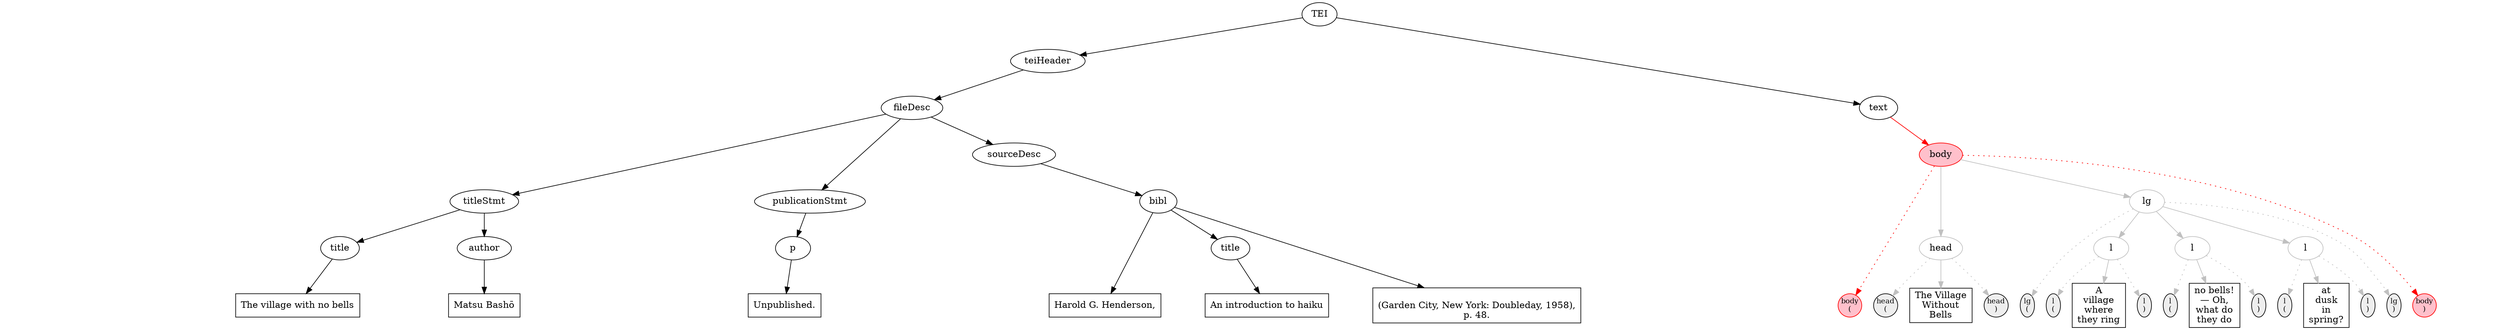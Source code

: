 digraph { 
  node [ordering=out]; 
  subgraph { 
    rank=same; 
// TEI_0 is past at 
start_TEI_0 [label="TEI\n(", shape=ellipse, width=0.3, margin=0, fontsize=11, color=transparent, style=invis, fillcolor="#EEEEEE"];
end_TEI_0 [label="TEI\n)", shape=ellipse, width=0.3, margin=0, fontsize=11, color=transparent, style=invis, fillcolor="#EEEEEE"];
// pcd1 is past at 
// teiHeader_0 is past at 
start_teiHeader_0 [label="teiHeader\n(", shape=ellipse, width=0.3, margin=0, fontsize=11, color=transparent, style=invis, fillcolor="#EEEEEE"];
end_teiHeader_0 [label="teiHeader\n)", shape=ellipse, width=0.3, margin=0, fontsize=11, color=transparent, style=invis, fillcolor="#EEEEEE"];
// pcd2 is past at 
// fileDesc_0 is past at 
start_fileDesc_0 [label="fileDesc\n(", shape=ellipse, width=0.3, margin=0, fontsize=11, color=transparent, style=invis, fillcolor="#EEEEEE"];
end_fileDesc_0 [label="fileDesc\n)", shape=ellipse, width=0.3, margin=0, fontsize=11, color=transparent, style=invis, fillcolor="#EEEEEE"];
// pcd3 is past at 
// titleStmt_0 is past at 
start_titleStmt_0 [label="titleStmt\n(", shape=ellipse, width=0.3, margin=0, fontsize=11, color=transparent, style=invis, fillcolor="#EEEEEE"];
end_titleStmt_0 [label="titleStmt\n)", shape=ellipse, width=0.3, margin=0, fontsize=11, color=transparent, style=invis, fillcolor="#EEEEEE"];
// pcd4 is past at 
// title_0 is past at 
start_title_0 [label="title\n(", shape=ellipse, width=0.3, margin=0, fontsize=11, color=transparent, style=invis, fillcolor="#EEEEEE"];
end_title_0 [label="title\n)", shape=ellipse, width=0.3, margin=0, fontsize=11, color=transparent, style=invis, fillcolor="#EEEEEE"];
// pcd5 is past at 
pcd5 [shape=box, label="The village with no bells", color=black];
// pcd6 is past at 
// author_1 is past at 
start_author_1 [label="author\n(", shape=ellipse, width=0.3, margin=0, fontsize=11, color=transparent, style=invis, fillcolor="#EEEEEE"];
end_author_1 [label="author\n)", shape=ellipse, width=0.3, margin=0, fontsize=11, color=transparent, style=invis, fillcolor="#EEEEEE"];
// pcd7 is past at 
pcd7 [shape=box, label="Matsu Bashō", color=black];
// pcd8 is past at 
// pcd9 is past at 
// publicationStmt_3 is past at 
start_publicationStmt_3 [label="publicationStmt\n(", shape=ellipse, width=0.3, margin=0, fontsize=11, color=transparent, style=invis, fillcolor="#EEEEEE"];
end_publicationStmt_3 [label="publicationStmt\n)", shape=ellipse, width=0.3, margin=0, fontsize=11, color=transparent, style=invis, fillcolor="#EEEEEE"];
// pcd10 is past at 
// p_3 is past at 
start_p_3 [label="p\n(", shape=ellipse, width=0.3, margin=0, fontsize=11, color=transparent, style=invis, fillcolor="#EEEEEE"];
end_p_3 [label="p\n)", shape=ellipse, width=0.3, margin=0, fontsize=11, color=transparent, style=invis, fillcolor="#EEEEEE"];
// pcd11 is past at 
pcd11 [shape=box, label="Unpublished.", color=black];
// pcd12 is past at 
// pcd13 is past at 
// sourceDesc_5 is past at 
start_sourceDesc_5 [label="sourceDesc\n(", shape=ellipse, width=0.3, margin=0, fontsize=11, color=transparent, style=invis, fillcolor="#EEEEEE"];
end_sourceDesc_5 [label="sourceDesc\n)", shape=ellipse, width=0.3, margin=0, fontsize=11, color=transparent, style=invis, fillcolor="#EEEEEE"];
// pcd14 is past at 
// bibl_5 is past at 
start_bibl_5 [label="bibl\n(", shape=ellipse, width=0.3, margin=0, fontsize=11, color=transparent, style=invis, fillcolor="#EEEEEE"];
end_bibl_5 [label="bibl\n)", shape=ellipse, width=0.3, margin=0, fontsize=11, color=transparent, style=invis, fillcolor="#EEEEEE"];
// pcd15 is past at 
pcd15 [shape=box, label="Harold G. Henderson,\n", color=black];
// title_5 is past at 
start_title_5 [label="title\n(", shape=ellipse, width=0.3, margin=0, fontsize=11, color=transparent, style=invis, fillcolor="#EEEEEE"];
end_title_5 [label="title\n)", shape=ellipse, width=0.3, margin=0, fontsize=11, color=transparent, style=invis, fillcolor="#EEEEEE"];
// pcd16 is past at 
pcd16 [shape=box, label="An introduction to haiku", color=black];
// pcd17 is past at 
pcd17 [shape=box, label="\n(Garden City, New York: Doubleday, 1958),\np. 48.", color=black];
// pcd18 is past at 
// pcd19 is past at 
// pcd20 is past at 
// pcd21 is past at 
// text_10 is past at 
start_text_10 [label="text\n(", shape=ellipse, width=0.3, margin=0, fontsize=11, color=transparent, style=invis, fillcolor="#EEEEEE"];
end_text_10 [label="text\n)", shape=ellipse, width=0.3, margin=0, fontsize=11, color=transparent, style=invis, fillcolor="#EEEEEE"];
// pcd22 is past at 
// body_10 is current at 
start_body_10 [label="body\n(", shape=ellipse, width=0.3, margin=0, fontsize=11, color=red, style=filled, fillcolor=pink];
end_body_10 [label="body\n)", shape=ellipse, width=0.3, margin=0, fontsize=11, color=red, style=filled, fillcolor=pink];
// pcd23 is future at 
// head_10 is future at 
start_head_10 [label="head\n(", shape=ellipse, width=0.3, margin=0, fontsize=11, color=black, style=filled, fillcolor="#EEEEEE"];
end_head_10 [label="head\n)", shape=ellipse, width=0.3, margin=0, fontsize=11, color=black, style=filled, fillcolor="#EEEEEE"];
// pcd24 is future at 
pcd24 [shape=box, label="The Village\nWithout\nBells", color=black];
// pcd25 is future at 
// lg_11 is future at 
start_lg_11 [label="lg\n(", shape=ellipse, width=0.3, margin=0, fontsize=11, color=black, style=filled, fillcolor="#EEEEEE"];
end_lg_11 [label="lg\n)", shape=ellipse, width=0.3, margin=0, fontsize=11, color=black, style=filled, fillcolor="#EEEEEE"];
// pcd26 is future at 
// l_11 is future at 
start_l_11 [label="l\n(", shape=ellipse, width=0.3, margin=0, fontsize=11, color=black, style=filled, fillcolor="#EEEEEE"];
end_l_11 [label="l\n)", shape=ellipse, width=0.3, margin=0, fontsize=11, color=black, style=filled, fillcolor="#EEEEEE"];
// pcd27 is future at 
pcd27 [shape=box, label="A\nvillage\nwhere\nthey ring", color=black];
// pcd28 is future at 
// l_12 is future at 
start_l_12 [label="l\n(", shape=ellipse, width=0.3, margin=0, fontsize=11, color=black, style=filled, fillcolor="#EEEEEE"];
end_l_12 [label="l\n)", shape=ellipse, width=0.3, margin=0, fontsize=11, color=black, style=filled, fillcolor="#EEEEEE"];
// pcd29 is future at 
pcd29 [shape=box, label="no bells!\n— Oh,\nwhat do\nthey do", color=black];
// pcd30 is future at 
// l_13 is future at 
start_l_13 [label="l\n(", shape=ellipse, width=0.3, margin=0, fontsize=11, color=black, style=filled, fillcolor="#EEEEEE"];
end_l_13 [label="l\n)", shape=ellipse, width=0.3, margin=0, fontsize=11, color=black, style=filled, fillcolor="#EEEEEE"];
// pcd31 is future at 
pcd31 [shape=box, label="at\ndusk\nin\nspring?", color=black];
// pcd32 is future at 
// pcd33 is future at 
// pcd34 is future at 
// pcd35 is future at 
  } 

TEI_0 [label=TEI, color=black, shape=oval]; 
teiHeader_0 [label=teiHeader, color=black, shape=oval]; 
fileDesc_0 [label=fileDesc, color=black, shape=oval]; 
titleStmt_0 [label=titleStmt, color=black, shape=oval]; 
title_0 [label=title, color=black, shape=oval]; 
author_1 [label=author, color=black, shape=oval]; 
publicationStmt_3 [label=publicationStmt, color=black, shape=oval]; 
p_3 [label=p, color=black, shape=oval]; 
sourceDesc_5 [label=sourceDesc, color=black, shape=oval]; 
bibl_5 [label=bibl, color=black, shape=oval]; 
title_5 [label=title, color=black, shape=oval]; 
text_10 [label=text, color=black, shape=oval]; 
body_10 [label=body, color=red, shape=oval, style=filled, fillcolor=pink]; 
head_10 [label=head, color=gray, shape=oval]; 
lg_11 [label=lg, color=gray, shape=oval]; 
l_11 [label=l, color=gray, shape=oval]; 
l_12 [label=l, color=gray, shape=oval]; 
l_13 [label=l, color=gray, shape=oval]; 

TEI_0 -> start_TEI_0 [color=black, style=invis, arrowhead=none];
TEI_0 -> teiHeader_0 [color=black, style=solid];
TEI_0 -> text_10 [color=black, style=solid];
TEI_0 -> end_TEI_0 [color=black, style=invis, arrowhead=none];
teiHeader_0 -> start_teiHeader_0 [color=black, style=invis, arrowhead=none];
teiHeader_0 -> fileDesc_0 [color=black, style=solid];
teiHeader_0 -> end_teiHeader_0 [color=black, style=invis, arrowhead=none];
fileDesc_0 -> start_fileDesc_0 [color=black, style=invis, arrowhead=none];
fileDesc_0 -> titleStmt_0 [color=black, style=solid];
fileDesc_0 -> publicationStmt_3 [color=black, style=solid];
fileDesc_0 -> sourceDesc_5 [color=black, style=solid];
fileDesc_0 -> end_fileDesc_0 [color=black, style=invis, arrowhead=none];
titleStmt_0 -> start_titleStmt_0 [color=black, style=invis, arrowhead=none];
titleStmt_0 -> title_0 [color=black, style=solid];
titleStmt_0 -> author_1 [color=black, style=solid];
titleStmt_0 -> end_titleStmt_0 [color=black, style=invis, arrowhead=none];
title_0 -> start_title_0 [color=black, style=invis, arrowhead=none];
title_0 -> pcd5 [color=black, style=solid];
title_0 -> end_title_0 [color=black, style=invis, arrowhead=none];
author_1 -> start_author_1 [color=black, style=invis, arrowhead=none];
author_1 -> pcd7 [color=black, style=solid];
author_1 -> end_author_1 [color=black, style=invis, arrowhead=none];
publicationStmt_3 -> start_publicationStmt_3 [color=black, style=invis, arrowhead=none];
publicationStmt_3 -> p_3 [color=black, style=solid];
publicationStmt_3 -> end_publicationStmt_3 [color=black, style=invis, arrowhead=none];
p_3 -> start_p_3 [color=black, style=invis, arrowhead=none];
p_3 -> pcd11 [color=black, style=solid];
p_3 -> end_p_3 [color=black, style=invis, arrowhead=none];
sourceDesc_5 -> start_sourceDesc_5 [color=black, style=invis, arrowhead=none];
sourceDesc_5 -> bibl_5 [color=black, style=solid];
sourceDesc_5 -> end_sourceDesc_5 [color=black, style=invis, arrowhead=none];
bibl_5 -> start_bibl_5 [color=black, style=invis, arrowhead=none];
bibl_5 -> pcd15 [color=black, style=solid];
bibl_5 -> title_5 [color=black, style=solid];
bibl_5 -> pcd17 [color=black, style=solid];
bibl_5 -> end_bibl_5 [color=black, style=invis, arrowhead=none];
title_5 -> start_title_5 [color=black, style=invis, arrowhead=none];
title_5 -> pcd16 [color=black, style=solid];
title_5 -> end_title_5 [color=black, style=invis, arrowhead=none];
text_10 -> start_text_10 [color=black, style=invis, arrowhead=none];
text_10 -> body_10 [color=red, style=solid];
text_10 -> end_text_10 [color=black, style=invis, arrowhead=none];
body_10 -> start_body_10 [color=red, style=dotted];
body_10 -> head_10 [color=gray, style=solid];
body_10 -> lg_11 [color=gray, style=solid];
body_10 -> end_body_10 [color=red, style=dotted];
head_10 -> start_head_10 [color=gray, style=dotted];
head_10 -> pcd24 [color=gray, style=solid];
head_10 -> end_head_10 [color=gray, style=dotted];
lg_11 -> start_lg_11 [color=gray, style=dotted];
lg_11 -> l_11 [color=gray, style=solid];
lg_11 -> l_12 [color=gray, style=solid];
lg_11 -> l_13 [color=gray, style=solid];
lg_11 -> end_lg_11 [color=gray, style=dotted];
l_11 -> start_l_11 [color=gray, style=dotted];
l_11 -> pcd27 [color=gray, style=solid];
l_11 -> end_l_11 [color=gray, style=dotted];
l_12 -> start_l_12 [color=gray, style=dotted];
l_12 -> pcd29 [color=gray, style=solid];
l_12 -> end_l_12 [color=gray, style=dotted];
l_13 -> start_l_13 [color=gray, style=dotted];
l_13 -> pcd31 [color=gray, style=solid];
l_13 -> end_l_13 [color=gray, style=dotted];
}
